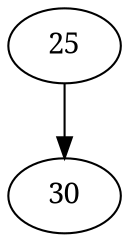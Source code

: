 digraph {

edge[fontname="SimSun",fontcolor=red];
node[fontname="SimSun",size="20,20"];

25->30;

}
